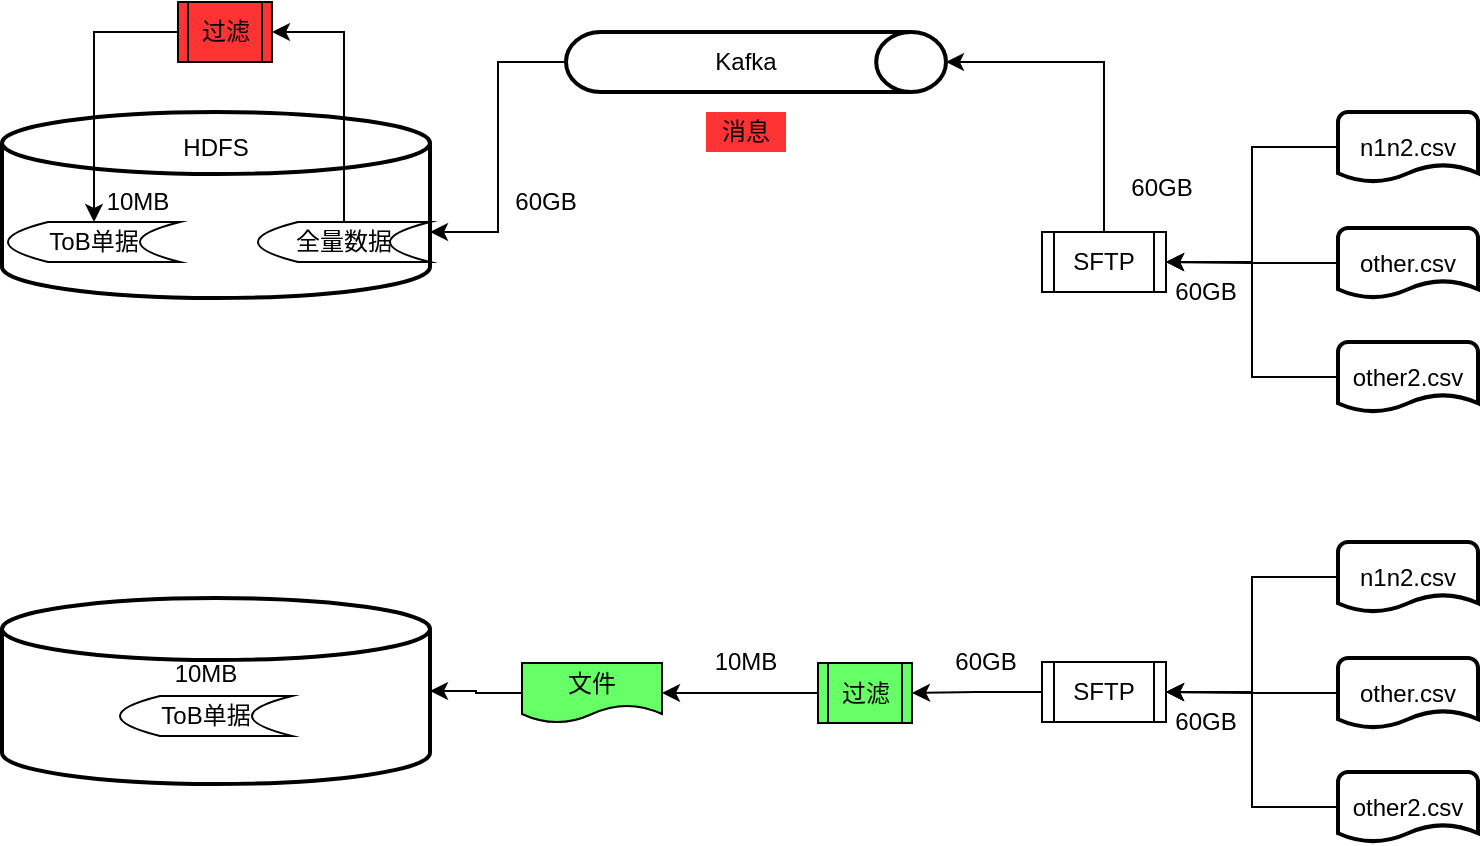 <mxfile version="14.9.6" type="github">
  <diagram id="VBEBwbwIvYLUUzzdnrOy" name="第 1 页">
    <mxGraphModel dx="1276" dy="635" grid="1" gridSize="10" guides="1" tooltips="1" connect="1" arrows="1" fold="1" page="1" pageScale="1" pageWidth="827" pageHeight="1169" math="0" shadow="0">
      <root>
        <mxCell id="0" />
        <mxCell id="1" parent="0" />
        <mxCell id="FVhTwIyd4bKvRVAZskIC-6" style="edgeStyle=orthogonalEdgeStyle;rounded=0;orthogonalLoop=1;jettySize=auto;html=1;entryX=1;entryY=0.25;entryDx=0;entryDy=0;" edge="1" parent="1" source="FVhTwIyd4bKvRVAZskIC-1" target="FVhTwIyd4bKvRVAZskIC-23">
          <mxGeometry relative="1" as="geometry" />
        </mxCell>
        <mxCell id="FVhTwIyd4bKvRVAZskIC-1" value="" style="strokeWidth=2;html=1;shape=mxgraph.flowchart.direct_data;whiteSpace=wrap;" vertex="1" parent="1">
          <mxGeometry x="312" y="75" width="190" height="30" as="geometry" />
        </mxCell>
        <mxCell id="FVhTwIyd4bKvRVAZskIC-3" value="" style="strokeWidth=2;html=1;shape=mxgraph.flowchart.database;whiteSpace=wrap;" vertex="1" parent="1">
          <mxGeometry x="30" y="115" width="214" height="93" as="geometry" />
        </mxCell>
        <mxCell id="FVhTwIyd4bKvRVAZskIC-2" value="Kafka" style="text;html=1;strokeColor=none;fillColor=none;align=center;verticalAlign=middle;whiteSpace=wrap;rounded=0;" vertex="1" parent="1">
          <mxGeometry x="382" y="80" width="40" height="20" as="geometry" />
        </mxCell>
        <mxCell id="FVhTwIyd4bKvRVAZskIC-7" style="edgeStyle=orthogonalEdgeStyle;rounded=0;orthogonalLoop=1;jettySize=auto;html=1;entryX=1;entryY=0.5;entryDx=0;entryDy=0;entryPerimeter=0;exitX=0.5;exitY=0;exitDx=0;exitDy=0;" edge="1" parent="1" source="FVhTwIyd4bKvRVAZskIC-4" target="FVhTwIyd4bKvRVAZskIC-1">
          <mxGeometry relative="1" as="geometry" />
        </mxCell>
        <mxCell id="FVhTwIyd4bKvRVAZskIC-4" value="SFTP" style="shape=process;whiteSpace=wrap;html=1;backgroundOutline=1;" vertex="1" parent="1">
          <mxGeometry x="550" y="175" width="62" height="30" as="geometry" />
        </mxCell>
        <mxCell id="FVhTwIyd4bKvRVAZskIC-17" style="edgeStyle=orthogonalEdgeStyle;rounded=0;orthogonalLoop=1;jettySize=auto;html=1;entryX=1;entryY=0.5;entryDx=0;entryDy=0;" edge="1" parent="1" source="FVhTwIyd4bKvRVAZskIC-10" target="FVhTwIyd4bKvRVAZskIC-4">
          <mxGeometry relative="1" as="geometry" />
        </mxCell>
        <mxCell id="FVhTwIyd4bKvRVAZskIC-10" value="n1n2.csv" style="strokeWidth=2;html=1;shape=mxgraph.flowchart.document2;whiteSpace=wrap;size=0.25;" vertex="1" parent="1">
          <mxGeometry x="698" y="115" width="70" height="35" as="geometry" />
        </mxCell>
        <mxCell id="FVhTwIyd4bKvRVAZskIC-16" style="edgeStyle=orthogonalEdgeStyle;rounded=0;orthogonalLoop=1;jettySize=auto;html=1;" edge="1" parent="1" source="FVhTwIyd4bKvRVAZskIC-12" target="FVhTwIyd4bKvRVAZskIC-4">
          <mxGeometry relative="1" as="geometry" />
        </mxCell>
        <mxCell id="FVhTwIyd4bKvRVAZskIC-12" value="other.csv" style="strokeWidth=2;html=1;shape=mxgraph.flowchart.document2;whiteSpace=wrap;size=0.25;" vertex="1" parent="1">
          <mxGeometry x="698" y="173" width="70" height="35" as="geometry" />
        </mxCell>
        <mxCell id="FVhTwIyd4bKvRVAZskIC-18" style="edgeStyle=orthogonalEdgeStyle;rounded=0;orthogonalLoop=1;jettySize=auto;html=1;entryX=1;entryY=0.5;entryDx=0;entryDy=0;" edge="1" parent="1" source="FVhTwIyd4bKvRVAZskIC-13" target="FVhTwIyd4bKvRVAZskIC-4">
          <mxGeometry relative="1" as="geometry" />
        </mxCell>
        <mxCell id="FVhTwIyd4bKvRVAZskIC-13" value="other2.csv" style="strokeWidth=2;html=1;shape=mxgraph.flowchart.document2;whiteSpace=wrap;size=0.25;" vertex="1" parent="1">
          <mxGeometry x="698" y="230" width="70" height="35" as="geometry" />
        </mxCell>
        <mxCell id="FVhTwIyd4bKvRVAZskIC-19" value="60GB" style="text;html=1;strokeColor=none;fillColor=none;align=center;verticalAlign=middle;whiteSpace=wrap;rounded=0;" vertex="1" parent="1">
          <mxGeometry x="612" y="195" width="40" height="20" as="geometry" />
        </mxCell>
        <mxCell id="FVhTwIyd4bKvRVAZskIC-20" value="60GB" style="text;html=1;strokeColor=none;fillColor=none;align=center;verticalAlign=middle;whiteSpace=wrap;rounded=0;" vertex="1" parent="1">
          <mxGeometry x="590" y="142.5" width="40" height="20" as="geometry" />
        </mxCell>
        <mxCell id="FVhTwIyd4bKvRVAZskIC-21" value="60GB" style="text;html=1;strokeColor=none;fillColor=none;align=center;verticalAlign=middle;whiteSpace=wrap;rounded=0;" vertex="1" parent="1">
          <mxGeometry x="282" y="150" width="40" height="20" as="geometry" />
        </mxCell>
        <mxCell id="FVhTwIyd4bKvRVAZskIC-26" style="edgeStyle=orthogonalEdgeStyle;rounded=0;orthogonalLoop=1;jettySize=auto;html=1;entryX=0.5;entryY=0;entryDx=0;entryDy=0;exitX=0;exitY=0.5;exitDx=0;exitDy=0;" edge="1" parent="1" source="FVhTwIyd4bKvRVAZskIC-63" target="FVhTwIyd4bKvRVAZskIC-24">
          <mxGeometry relative="1" as="geometry">
            <mxPoint x="78" y="175" as="targetPoint" />
            <mxPoint x="100" y="82.5" as="sourcePoint" />
          </mxGeometry>
        </mxCell>
        <mxCell id="FVhTwIyd4bKvRVAZskIC-25" style="edgeStyle=orthogonalEdgeStyle;rounded=0;orthogonalLoop=1;jettySize=auto;html=1;entryX=1;entryY=0.5;entryDx=0;entryDy=0;" edge="1" parent="1" source="FVhTwIyd4bKvRVAZskIC-23" target="FVhTwIyd4bKvRVAZskIC-63">
          <mxGeometry relative="1" as="geometry">
            <mxPoint x="180" y="82.5" as="targetPoint" />
          </mxGeometry>
        </mxCell>
        <mxCell id="FVhTwIyd4bKvRVAZskIC-23" value="全量数据" style="shape=dataStorage;whiteSpace=wrap;html=1;fixedSize=1;" vertex="1" parent="1">
          <mxGeometry x="158" y="170" width="86" height="20" as="geometry" />
        </mxCell>
        <mxCell id="FVhTwIyd4bKvRVAZskIC-24" value="ToB单据" style="shape=dataStorage;whiteSpace=wrap;html=1;fixedSize=1;" vertex="1" parent="1">
          <mxGeometry x="33" y="170" width="86" height="20" as="geometry" />
        </mxCell>
        <mxCell id="FVhTwIyd4bKvRVAZskIC-27" value="HDFS" style="text;html=1;strokeColor=none;fillColor=none;align=center;verticalAlign=middle;whiteSpace=wrap;rounded=0;" vertex="1" parent="1">
          <mxGeometry x="117" y="122.5" width="40" height="20" as="geometry" />
        </mxCell>
        <mxCell id="FVhTwIyd4bKvRVAZskIC-28" value="10MB" style="text;html=1;strokeColor=none;fillColor=none;align=center;verticalAlign=middle;whiteSpace=wrap;rounded=0;" vertex="1" parent="1">
          <mxGeometry x="78" y="150" width="40" height="20" as="geometry" />
        </mxCell>
        <mxCell id="FVhTwIyd4bKvRVAZskIC-47" style="edgeStyle=orthogonalEdgeStyle;rounded=0;orthogonalLoop=1;jettySize=auto;html=1;" edge="1" parent="1" source="FVhTwIyd4bKvRVAZskIC-37" target="FVhTwIyd4bKvRVAZskIC-46">
          <mxGeometry relative="1" as="geometry" />
        </mxCell>
        <mxCell id="FVhTwIyd4bKvRVAZskIC-37" value="SFTP" style="shape=process;whiteSpace=wrap;html=1;backgroundOutline=1;" vertex="1" parent="1">
          <mxGeometry x="550" y="390" width="62" height="30" as="geometry" />
        </mxCell>
        <mxCell id="FVhTwIyd4bKvRVAZskIC-38" style="edgeStyle=orthogonalEdgeStyle;rounded=0;orthogonalLoop=1;jettySize=auto;html=1;entryX=1;entryY=0.5;entryDx=0;entryDy=0;" edge="1" parent="1" source="FVhTwIyd4bKvRVAZskIC-39" target="FVhTwIyd4bKvRVAZskIC-37">
          <mxGeometry relative="1" as="geometry" />
        </mxCell>
        <mxCell id="FVhTwIyd4bKvRVAZskIC-39" value="n1n2.csv" style="strokeWidth=2;html=1;shape=mxgraph.flowchart.document2;whiteSpace=wrap;size=0.25;" vertex="1" parent="1">
          <mxGeometry x="698" y="330" width="70" height="35" as="geometry" />
        </mxCell>
        <mxCell id="FVhTwIyd4bKvRVAZskIC-40" style="edgeStyle=orthogonalEdgeStyle;rounded=0;orthogonalLoop=1;jettySize=auto;html=1;" edge="1" parent="1" source="FVhTwIyd4bKvRVAZskIC-41" target="FVhTwIyd4bKvRVAZskIC-37">
          <mxGeometry relative="1" as="geometry" />
        </mxCell>
        <mxCell id="FVhTwIyd4bKvRVAZskIC-41" value="other.csv" style="strokeWidth=2;html=1;shape=mxgraph.flowchart.document2;whiteSpace=wrap;size=0.25;" vertex="1" parent="1">
          <mxGeometry x="698" y="388" width="70" height="35" as="geometry" />
        </mxCell>
        <mxCell id="FVhTwIyd4bKvRVAZskIC-42" style="edgeStyle=orthogonalEdgeStyle;rounded=0;orthogonalLoop=1;jettySize=auto;html=1;entryX=1;entryY=0.5;entryDx=0;entryDy=0;" edge="1" parent="1" source="FVhTwIyd4bKvRVAZskIC-43" target="FVhTwIyd4bKvRVAZskIC-37">
          <mxGeometry relative="1" as="geometry" />
        </mxCell>
        <mxCell id="FVhTwIyd4bKvRVAZskIC-43" value="other2.csv" style="strokeWidth=2;html=1;shape=mxgraph.flowchart.document2;whiteSpace=wrap;size=0.25;" vertex="1" parent="1">
          <mxGeometry x="698" y="445" width="70" height="35" as="geometry" />
        </mxCell>
        <mxCell id="FVhTwIyd4bKvRVAZskIC-44" value="60GB" style="text;html=1;strokeColor=none;fillColor=none;align=center;verticalAlign=middle;whiteSpace=wrap;rounded=0;" vertex="1" parent="1">
          <mxGeometry x="612" y="410" width="40" height="20" as="geometry" />
        </mxCell>
        <mxCell id="FVhTwIyd4bKvRVAZskIC-45" value="60GB" style="text;html=1;strokeColor=none;fillColor=none;align=center;verticalAlign=middle;whiteSpace=wrap;rounded=0;" vertex="1" parent="1">
          <mxGeometry x="502" y="380" width="40" height="20" as="geometry" />
        </mxCell>
        <mxCell id="FVhTwIyd4bKvRVAZskIC-51" style="edgeStyle=orthogonalEdgeStyle;rounded=0;orthogonalLoop=1;jettySize=auto;html=1;" edge="1" parent="1" source="FVhTwIyd4bKvRVAZskIC-46" target="FVhTwIyd4bKvRVAZskIC-49">
          <mxGeometry relative="1" as="geometry" />
        </mxCell>
        <mxCell id="FVhTwIyd4bKvRVAZskIC-46" value="过滤" style="shape=process;whiteSpace=wrap;html=1;backgroundOutline=1;fillColor=#66FF66;" vertex="1" parent="1">
          <mxGeometry x="438" y="390.5" width="47" height="30" as="geometry" />
        </mxCell>
        <mxCell id="FVhTwIyd4bKvRVAZskIC-48" value="消息" style="text;html=1;strokeColor=none;fillColor=#FF3333;align=center;verticalAlign=middle;whiteSpace=wrap;rounded=0;" vertex="1" parent="1">
          <mxGeometry x="382" y="115" width="40" height="20" as="geometry" />
        </mxCell>
        <mxCell id="FVhTwIyd4bKvRVAZskIC-61" style="edgeStyle=orthogonalEdgeStyle;rounded=0;orthogonalLoop=1;jettySize=auto;html=1;" edge="1" parent="1" source="FVhTwIyd4bKvRVAZskIC-49" target="FVhTwIyd4bKvRVAZskIC-53">
          <mxGeometry relative="1" as="geometry" />
        </mxCell>
        <mxCell id="FVhTwIyd4bKvRVAZskIC-49" value="文件" style="shape=document;whiteSpace=wrap;html=1;boundedLbl=1;fillColor=#66FF66;" vertex="1" parent="1">
          <mxGeometry x="290" y="390.5" width="70" height="30" as="geometry" />
        </mxCell>
        <mxCell id="FVhTwIyd4bKvRVAZskIC-53" value="" style="strokeWidth=2;html=1;shape=mxgraph.flowchart.database;whiteSpace=wrap;" vertex="1" parent="1">
          <mxGeometry x="30" y="358" width="214" height="93" as="geometry" />
        </mxCell>
        <mxCell id="FVhTwIyd4bKvRVAZskIC-58" value="ToB单据" style="shape=dataStorage;whiteSpace=wrap;html=1;fixedSize=1;" vertex="1" parent="1">
          <mxGeometry x="89" y="407" width="86" height="20" as="geometry" />
        </mxCell>
        <mxCell id="FVhTwIyd4bKvRVAZskIC-60" value="10MB" style="text;html=1;strokeColor=none;fillColor=none;align=center;verticalAlign=middle;whiteSpace=wrap;rounded=0;" vertex="1" parent="1">
          <mxGeometry x="112" y="386" width="40" height="20" as="geometry" />
        </mxCell>
        <mxCell id="FVhTwIyd4bKvRVAZskIC-62" value="10MB" style="text;html=1;strokeColor=none;fillColor=none;align=center;verticalAlign=middle;whiteSpace=wrap;rounded=0;" vertex="1" parent="1">
          <mxGeometry x="382" y="380" width="40" height="20" as="geometry" />
        </mxCell>
        <mxCell id="FVhTwIyd4bKvRVAZskIC-63" value="过滤" style="shape=process;whiteSpace=wrap;html=1;backgroundOutline=1;fillColor=#FF3333;" vertex="1" parent="1">
          <mxGeometry x="118" y="60" width="47" height="30" as="geometry" />
        </mxCell>
      </root>
    </mxGraphModel>
  </diagram>
</mxfile>
